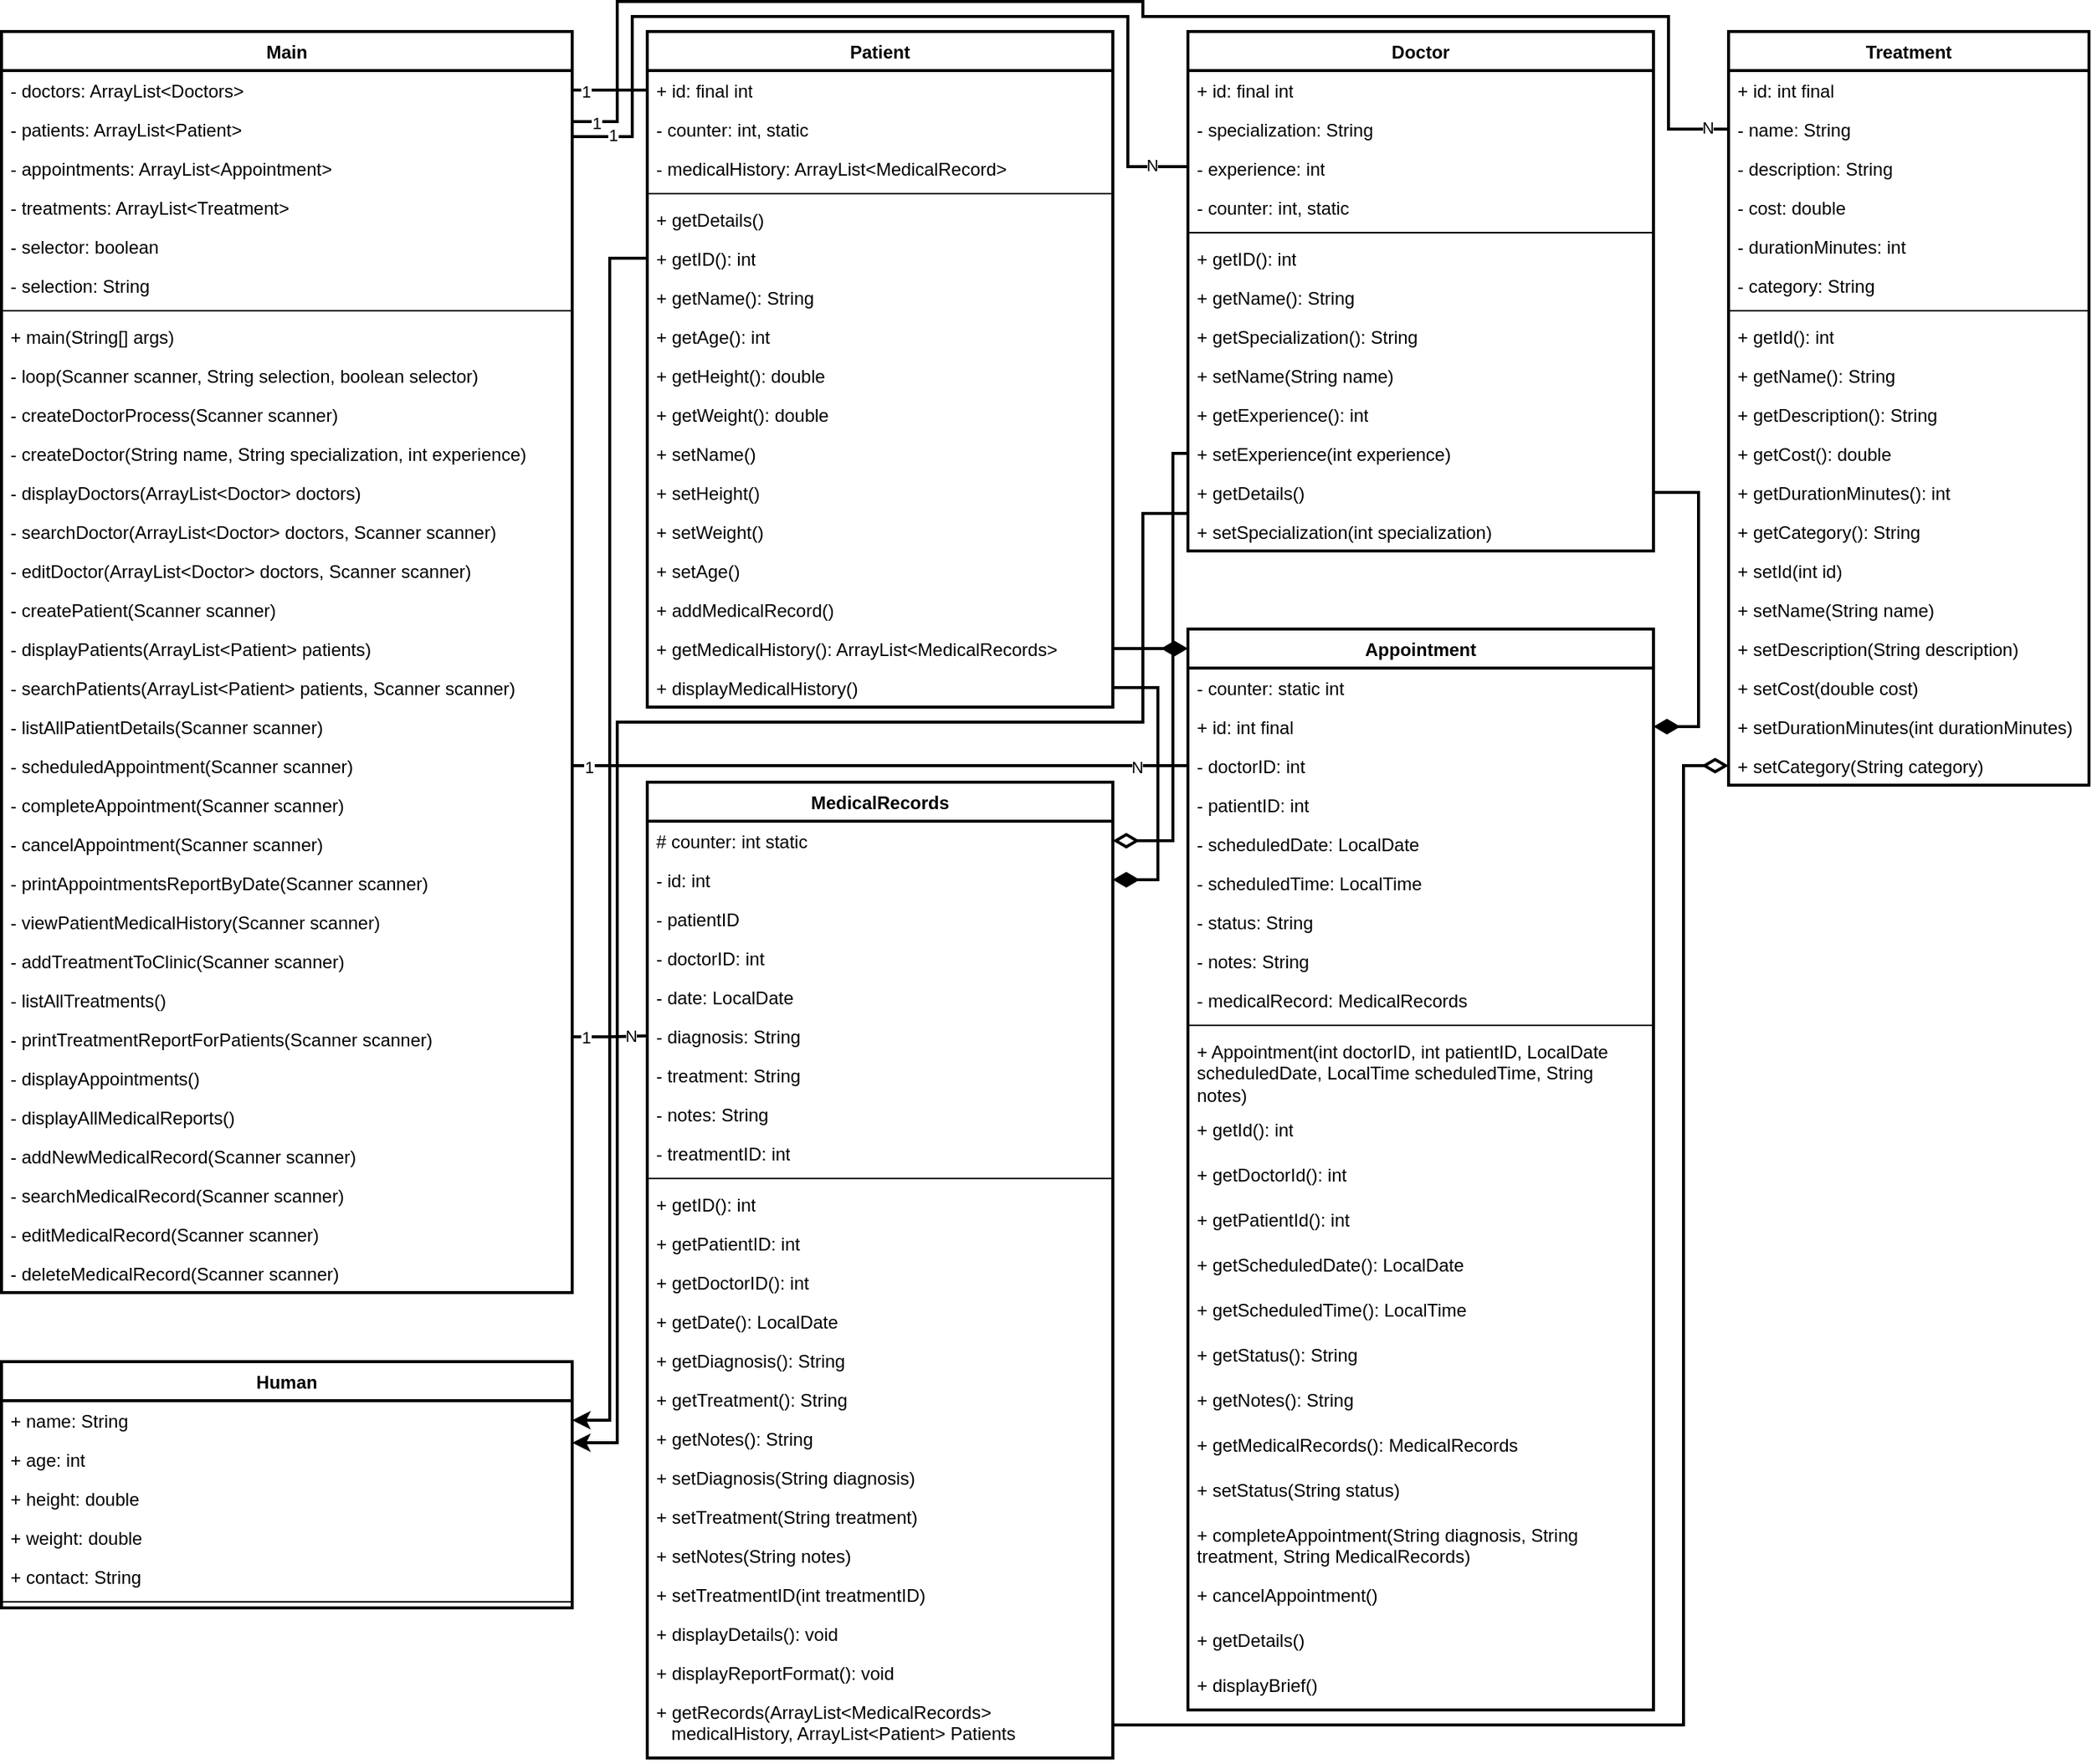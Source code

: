 <mxfile version="28.0.7">
  <diagram name="Page-1" id="2IIkAqDacqkf4X1PiKHr">
    <mxGraphModel dx="1423" dy="593" grid="1" gridSize="10" guides="1" tooltips="1" connect="1" arrows="1" fold="1" page="1" pageScale="1" pageWidth="850" pageHeight="1100" math="0" shadow="0">
      <root>
        <mxCell id="0" />
        <mxCell id="1" parent="0" />
        <mxCell id="5Q3K0YC-iehawzCBBCJF-5" value="Human" style="swimlane;fontStyle=1;align=center;verticalAlign=top;childLayout=stackLayout;horizontal=1;startSize=26;horizontalStack=0;resizeParent=1;resizeParentMax=0;resizeLast=0;collapsible=1;marginBottom=0;whiteSpace=wrap;html=1;strokeWidth=2;" parent="1" vertex="1">
          <mxGeometry x="670" y="936" width="380" height="164" as="geometry" />
        </mxCell>
        <mxCell id="5Q3K0YC-iehawzCBBCJF-6" value="+ name: String" style="text;strokeColor=none;fillColor=none;align=left;verticalAlign=top;spacingLeft=4;spacingRight=4;overflow=hidden;rotatable=0;points=[[0,0.5],[1,0.5]];portConstraint=eastwest;whiteSpace=wrap;html=1;" parent="5Q3K0YC-iehawzCBBCJF-5" vertex="1">
          <mxGeometry y="26" width="380" height="26" as="geometry" />
        </mxCell>
        <mxCell id="5Q3K0YC-iehawzCBBCJF-9" value="+ age: int" style="text;strokeColor=none;fillColor=none;align=left;verticalAlign=top;spacingLeft=4;spacingRight=4;overflow=hidden;rotatable=0;points=[[0,0.5],[1,0.5]];portConstraint=eastwest;whiteSpace=wrap;html=1;" parent="5Q3K0YC-iehawzCBBCJF-5" vertex="1">
          <mxGeometry y="52" width="380" height="26" as="geometry" />
        </mxCell>
        <mxCell id="5Q3K0YC-iehawzCBBCJF-10" value="+ height: double" style="text;strokeColor=none;fillColor=none;align=left;verticalAlign=top;spacingLeft=4;spacingRight=4;overflow=hidden;rotatable=0;points=[[0,0.5],[1,0.5]];portConstraint=eastwest;whiteSpace=wrap;html=1;" parent="5Q3K0YC-iehawzCBBCJF-5" vertex="1">
          <mxGeometry y="78" width="380" height="26" as="geometry" />
        </mxCell>
        <mxCell id="5Q3K0YC-iehawzCBBCJF-11" value="+ weight: double" style="text;strokeColor=none;fillColor=none;align=left;verticalAlign=top;spacingLeft=4;spacingRight=4;overflow=hidden;rotatable=0;points=[[0,0.5],[1,0.5]];portConstraint=eastwest;whiteSpace=wrap;html=1;" parent="5Q3K0YC-iehawzCBBCJF-5" vertex="1">
          <mxGeometry y="104" width="380" height="26" as="geometry" />
        </mxCell>
        <mxCell id="5Q3K0YC-iehawzCBBCJF-12" value="+ contact: String" style="text;strokeColor=none;fillColor=none;align=left;verticalAlign=top;spacingLeft=4;spacingRight=4;overflow=hidden;rotatable=0;points=[[0,0.5],[1,0.5]];portConstraint=eastwest;whiteSpace=wrap;html=1;" parent="5Q3K0YC-iehawzCBBCJF-5" vertex="1">
          <mxGeometry y="130" width="380" height="26" as="geometry" />
        </mxCell>
        <mxCell id="5Q3K0YC-iehawzCBBCJF-7" value="" style="line;strokeWidth=1;fillColor=none;align=left;verticalAlign=middle;spacingTop=-1;spacingLeft=3;spacingRight=3;rotatable=0;labelPosition=right;points=[];portConstraint=eastwest;strokeColor=inherit;" parent="5Q3K0YC-iehawzCBBCJF-5" vertex="1">
          <mxGeometry y="156" width="380" height="8" as="geometry" />
        </mxCell>
        <mxCell id="5Q3K0YC-iehawzCBBCJF-23" value="Patient" style="swimlane;fontStyle=1;align=center;verticalAlign=top;childLayout=stackLayout;horizontal=1;startSize=26;horizontalStack=0;resizeParent=1;resizeParentMax=0;resizeLast=0;collapsible=1;marginBottom=0;whiteSpace=wrap;html=1;strokeWidth=2;" parent="1" vertex="1">
          <mxGeometry x="1100" y="50" width="310" height="450" as="geometry">
            <mxRectangle x="385" y="50" width="80" height="30" as="alternateBounds" />
          </mxGeometry>
        </mxCell>
        <mxCell id="5Q3K0YC-iehawzCBBCJF-24" value="+ id: final int" style="text;strokeColor=none;fillColor=none;align=left;verticalAlign=top;spacingLeft=4;spacingRight=4;overflow=hidden;rotatable=0;points=[[0,0.5],[1,0.5]];portConstraint=eastwest;whiteSpace=wrap;html=1;" parent="5Q3K0YC-iehawzCBBCJF-23" vertex="1">
          <mxGeometry y="26" width="310" height="26" as="geometry" />
        </mxCell>
        <mxCell id="5Q3K0YC-iehawzCBBCJF-27" value="- counter: int, static" style="text;strokeColor=none;fillColor=none;align=left;verticalAlign=top;spacingLeft=4;spacingRight=4;overflow=hidden;rotatable=0;points=[[0,0.5],[1,0.5]];portConstraint=eastwest;whiteSpace=wrap;html=1;" parent="5Q3K0YC-iehawzCBBCJF-23" vertex="1">
          <mxGeometry y="52" width="310" height="26" as="geometry" />
        </mxCell>
        <mxCell id="5Q3K0YC-iehawzCBBCJF-28" value="- medicalHistory: ArrayList&amp;lt;MedicalRecord&amp;gt;" style="text;strokeColor=none;fillColor=none;align=left;verticalAlign=top;spacingLeft=4;spacingRight=4;overflow=hidden;rotatable=0;points=[[0,0.5],[1,0.5]];portConstraint=eastwest;whiteSpace=wrap;html=1;" parent="5Q3K0YC-iehawzCBBCJF-23" vertex="1">
          <mxGeometry y="78" width="310" height="26" as="geometry" />
        </mxCell>
        <mxCell id="5Q3K0YC-iehawzCBBCJF-25" value="" style="line;strokeWidth=1;fillColor=none;align=left;verticalAlign=middle;spacingTop=-1;spacingLeft=3;spacingRight=3;rotatable=0;labelPosition=right;points=[];portConstraint=eastwest;strokeColor=inherit;" parent="5Q3K0YC-iehawzCBBCJF-23" vertex="1">
          <mxGeometry y="104" width="310" height="8" as="geometry" />
        </mxCell>
        <mxCell id="5Q3K0YC-iehawzCBBCJF-26" value="+ getDetails()" style="text;strokeColor=none;fillColor=none;align=left;verticalAlign=top;spacingLeft=4;spacingRight=4;overflow=hidden;rotatable=0;points=[[0,0.5],[1,0.5]];portConstraint=eastwest;whiteSpace=wrap;html=1;" parent="5Q3K0YC-iehawzCBBCJF-23" vertex="1">
          <mxGeometry y="112" width="310" height="26" as="geometry" />
        </mxCell>
        <mxCell id="5Q3K0YC-iehawzCBBCJF-30" value="+ getID(): int" style="text;strokeColor=none;fillColor=none;align=left;verticalAlign=top;spacingLeft=4;spacingRight=4;overflow=hidden;rotatable=0;points=[[0,0.5],[1,0.5]];portConstraint=eastwest;whiteSpace=wrap;html=1;" parent="5Q3K0YC-iehawzCBBCJF-23" vertex="1">
          <mxGeometry y="138" width="310" height="26" as="geometry" />
        </mxCell>
        <mxCell id="5Q3K0YC-iehawzCBBCJF-31" value="+ getName(): String" style="text;strokeColor=none;fillColor=none;align=left;verticalAlign=top;spacingLeft=4;spacingRight=4;overflow=hidden;rotatable=0;points=[[0,0.5],[1,0.5]];portConstraint=eastwest;whiteSpace=wrap;html=1;" parent="5Q3K0YC-iehawzCBBCJF-23" vertex="1">
          <mxGeometry y="164" width="310" height="26" as="geometry" />
        </mxCell>
        <mxCell id="5Q3K0YC-iehawzCBBCJF-32" value="+ getAge(): int" style="text;strokeColor=none;fillColor=none;align=left;verticalAlign=top;spacingLeft=4;spacingRight=4;overflow=hidden;rotatable=0;points=[[0,0.5],[1,0.5]];portConstraint=eastwest;whiteSpace=wrap;html=1;" parent="5Q3K0YC-iehawzCBBCJF-23" vertex="1">
          <mxGeometry y="190" width="310" height="26" as="geometry" />
        </mxCell>
        <mxCell id="5Q3K0YC-iehawzCBBCJF-33" value="+ getHeight(): double" style="text;strokeColor=none;fillColor=none;align=left;verticalAlign=top;spacingLeft=4;spacingRight=4;overflow=hidden;rotatable=0;points=[[0,0.5],[1,0.5]];portConstraint=eastwest;whiteSpace=wrap;html=1;" parent="5Q3K0YC-iehawzCBBCJF-23" vertex="1">
          <mxGeometry y="216" width="310" height="26" as="geometry" />
        </mxCell>
        <mxCell id="5Q3K0YC-iehawzCBBCJF-34" value="+ getWeight(): double" style="text;strokeColor=none;fillColor=none;align=left;verticalAlign=top;spacingLeft=4;spacingRight=4;overflow=hidden;rotatable=0;points=[[0,0.5],[1,0.5]];portConstraint=eastwest;whiteSpace=wrap;html=1;" parent="5Q3K0YC-iehawzCBBCJF-23" vertex="1">
          <mxGeometry y="242" width="310" height="26" as="geometry" />
        </mxCell>
        <mxCell id="5Q3K0YC-iehawzCBBCJF-35" value="+ setName()" style="text;strokeColor=none;fillColor=none;align=left;verticalAlign=top;spacingLeft=4;spacingRight=4;overflow=hidden;rotatable=0;points=[[0,0.5],[1,0.5]];portConstraint=eastwest;whiteSpace=wrap;html=1;" parent="5Q3K0YC-iehawzCBBCJF-23" vertex="1">
          <mxGeometry y="268" width="310" height="26" as="geometry" />
        </mxCell>
        <mxCell id="5Q3K0YC-iehawzCBBCJF-36" value="+ setHeight()" style="text;strokeColor=none;fillColor=none;align=left;verticalAlign=top;spacingLeft=4;spacingRight=4;overflow=hidden;rotatable=0;points=[[0,0.5],[1,0.5]];portConstraint=eastwest;whiteSpace=wrap;html=1;" parent="5Q3K0YC-iehawzCBBCJF-23" vertex="1">
          <mxGeometry y="294" width="310" height="26" as="geometry" />
        </mxCell>
        <mxCell id="5Q3K0YC-iehawzCBBCJF-37" value="+ setWeight()" style="text;strokeColor=none;fillColor=none;align=left;verticalAlign=top;spacingLeft=4;spacingRight=4;overflow=hidden;rotatable=0;points=[[0,0.5],[1,0.5]];portConstraint=eastwest;whiteSpace=wrap;html=1;" parent="5Q3K0YC-iehawzCBBCJF-23" vertex="1">
          <mxGeometry y="320" width="310" height="26" as="geometry" />
        </mxCell>
        <mxCell id="5Q3K0YC-iehawzCBBCJF-38" value="+ setAge()" style="text;strokeColor=none;fillColor=none;align=left;verticalAlign=top;spacingLeft=4;spacingRight=4;overflow=hidden;rotatable=0;points=[[0,0.5],[1,0.5]];portConstraint=eastwest;whiteSpace=wrap;html=1;" parent="5Q3K0YC-iehawzCBBCJF-23" vertex="1">
          <mxGeometry y="346" width="310" height="26" as="geometry" />
        </mxCell>
        <mxCell id="5Q3K0YC-iehawzCBBCJF-39" value="+ addMedicalRecord()" style="text;strokeColor=none;fillColor=none;align=left;verticalAlign=top;spacingLeft=4;spacingRight=4;overflow=hidden;rotatable=0;points=[[0,0.5],[1,0.5]];portConstraint=eastwest;whiteSpace=wrap;html=1;" parent="5Q3K0YC-iehawzCBBCJF-23" vertex="1">
          <mxGeometry y="372" width="310" height="26" as="geometry" />
        </mxCell>
        <mxCell id="5Q3K0YC-iehawzCBBCJF-40" value="+ getMedicalHistory(): ArrayList&amp;lt;MedicalRecords&amp;gt;" style="text;strokeColor=none;fillColor=none;align=left;verticalAlign=top;spacingLeft=4;spacingRight=4;overflow=hidden;rotatable=0;points=[[0,0.5],[1,0.5]];portConstraint=eastwest;whiteSpace=wrap;html=1;" parent="5Q3K0YC-iehawzCBBCJF-23" vertex="1">
          <mxGeometry y="398" width="310" height="26" as="geometry" />
        </mxCell>
        <mxCell id="5Q3K0YC-iehawzCBBCJF-41" value="+ displayMedicalHistory()" style="text;strokeColor=none;fillColor=none;align=left;verticalAlign=top;spacingLeft=4;spacingRight=4;overflow=hidden;rotatable=0;points=[[0,0.5],[1,0.5]];portConstraint=eastwest;whiteSpace=wrap;html=1;" parent="5Q3K0YC-iehawzCBBCJF-23" vertex="1">
          <mxGeometry y="424" width="310" height="26" as="geometry" />
        </mxCell>
        <mxCell id="5Q3K0YC-iehawzCBBCJF-47" value="Treatment" style="swimlane;fontStyle=1;align=center;verticalAlign=top;childLayout=stackLayout;horizontal=1;startSize=26;horizontalStack=0;resizeParent=1;resizeParentMax=0;resizeLast=0;collapsible=1;marginBottom=0;whiteSpace=wrap;html=1;strokeWidth=2;" parent="1" vertex="1">
          <mxGeometry x="1820" y="50" width="240" height="502" as="geometry" />
        </mxCell>
        <mxCell id="5Q3K0YC-iehawzCBBCJF-48" value="+ id: int final" style="text;strokeColor=none;fillColor=none;align=left;verticalAlign=top;spacingLeft=4;spacingRight=4;overflow=hidden;rotatable=0;points=[[0,0.5],[1,0.5]];portConstraint=eastwest;whiteSpace=wrap;html=1;" parent="5Q3K0YC-iehawzCBBCJF-47" vertex="1">
          <mxGeometry y="26" width="240" height="26" as="geometry" />
        </mxCell>
        <mxCell id="5Q3K0YC-iehawzCBBCJF-51" value="- name: String" style="text;strokeColor=none;fillColor=none;align=left;verticalAlign=top;spacingLeft=4;spacingRight=4;overflow=hidden;rotatable=0;points=[[0,0.5],[1,0.5]];portConstraint=eastwest;whiteSpace=wrap;html=1;" parent="5Q3K0YC-iehawzCBBCJF-47" vertex="1">
          <mxGeometry y="52" width="240" height="26" as="geometry" />
        </mxCell>
        <mxCell id="5Q3K0YC-iehawzCBBCJF-52" value="- description: String" style="text;strokeColor=none;fillColor=none;align=left;verticalAlign=top;spacingLeft=4;spacingRight=4;overflow=hidden;rotatable=0;points=[[0,0.5],[1,0.5]];portConstraint=eastwest;whiteSpace=wrap;html=1;" parent="5Q3K0YC-iehawzCBBCJF-47" vertex="1">
          <mxGeometry y="78" width="240" height="26" as="geometry" />
        </mxCell>
        <mxCell id="5Q3K0YC-iehawzCBBCJF-53" value="- cost: double" style="text;strokeColor=none;fillColor=none;align=left;verticalAlign=top;spacingLeft=4;spacingRight=4;overflow=hidden;rotatable=0;points=[[0,0.5],[1,0.5]];portConstraint=eastwest;whiteSpace=wrap;html=1;" parent="5Q3K0YC-iehawzCBBCJF-47" vertex="1">
          <mxGeometry y="104" width="240" height="26" as="geometry" />
        </mxCell>
        <mxCell id="5Q3K0YC-iehawzCBBCJF-54" value="- durationMinutes: int" style="text;strokeColor=none;fillColor=none;align=left;verticalAlign=top;spacingLeft=4;spacingRight=4;overflow=hidden;rotatable=0;points=[[0,0.5],[1,0.5]];portConstraint=eastwest;whiteSpace=wrap;html=1;" parent="5Q3K0YC-iehawzCBBCJF-47" vertex="1">
          <mxGeometry y="130" width="240" height="26" as="geometry" />
        </mxCell>
        <mxCell id="5Q3K0YC-iehawzCBBCJF-55" value="- category: String" style="text;strokeColor=none;fillColor=none;align=left;verticalAlign=top;spacingLeft=4;spacingRight=4;overflow=hidden;rotatable=0;points=[[0,0.5],[1,0.5]];portConstraint=eastwest;whiteSpace=wrap;html=1;" parent="5Q3K0YC-iehawzCBBCJF-47" vertex="1">
          <mxGeometry y="156" width="240" height="26" as="geometry" />
        </mxCell>
        <mxCell id="5Q3K0YC-iehawzCBBCJF-49" value="" style="line;strokeWidth=1;fillColor=none;align=left;verticalAlign=middle;spacingTop=-1;spacingLeft=3;spacingRight=3;rotatable=0;labelPosition=right;points=[];portConstraint=eastwest;strokeColor=inherit;" parent="5Q3K0YC-iehawzCBBCJF-47" vertex="1">
          <mxGeometry y="182" width="240" height="8" as="geometry" />
        </mxCell>
        <mxCell id="5Q3K0YC-iehawzCBBCJF-50" value="+ getId(): int" style="text;strokeColor=none;fillColor=none;align=left;verticalAlign=top;spacingLeft=4;spacingRight=4;overflow=hidden;rotatable=0;points=[[0,0.5],[1,0.5]];portConstraint=eastwest;whiteSpace=wrap;html=1;" parent="5Q3K0YC-iehawzCBBCJF-47" vertex="1">
          <mxGeometry y="190" width="240" height="26" as="geometry" />
        </mxCell>
        <mxCell id="dHJXiVCDqJ1T62AhZlCX-1" value="+ getName(): String" style="text;strokeColor=none;fillColor=none;align=left;verticalAlign=top;spacingLeft=4;spacingRight=4;overflow=hidden;rotatable=0;points=[[0,0.5],[1,0.5]];portConstraint=eastwest;whiteSpace=wrap;html=1;" parent="5Q3K0YC-iehawzCBBCJF-47" vertex="1">
          <mxGeometry y="216" width="240" height="26" as="geometry" />
        </mxCell>
        <mxCell id="dHJXiVCDqJ1T62AhZlCX-2" value="+ getDescription(): String" style="text;strokeColor=none;fillColor=none;align=left;verticalAlign=top;spacingLeft=4;spacingRight=4;overflow=hidden;rotatable=0;points=[[0,0.5],[1,0.5]];portConstraint=eastwest;whiteSpace=wrap;html=1;" parent="5Q3K0YC-iehawzCBBCJF-47" vertex="1">
          <mxGeometry y="242" width="240" height="26" as="geometry" />
        </mxCell>
        <mxCell id="dHJXiVCDqJ1T62AhZlCX-3" value="+ getCost(): double" style="text;strokeColor=none;fillColor=none;align=left;verticalAlign=top;spacingLeft=4;spacingRight=4;overflow=hidden;rotatable=0;points=[[0,0.5],[1,0.5]];portConstraint=eastwest;whiteSpace=wrap;html=1;" parent="5Q3K0YC-iehawzCBBCJF-47" vertex="1">
          <mxGeometry y="268" width="240" height="26" as="geometry" />
        </mxCell>
        <mxCell id="dHJXiVCDqJ1T62AhZlCX-4" value="+ getDurationMinutes(): int" style="text;strokeColor=none;fillColor=none;align=left;verticalAlign=top;spacingLeft=4;spacingRight=4;overflow=hidden;rotatable=0;points=[[0,0.5],[1,0.5]];portConstraint=eastwest;whiteSpace=wrap;html=1;" parent="5Q3K0YC-iehawzCBBCJF-47" vertex="1">
          <mxGeometry y="294" width="240" height="26" as="geometry" />
        </mxCell>
        <mxCell id="dHJXiVCDqJ1T62AhZlCX-5" value="+ getCategory(): String" style="text;strokeColor=none;fillColor=none;align=left;verticalAlign=top;spacingLeft=4;spacingRight=4;overflow=hidden;rotatable=0;points=[[0,0.5],[1,0.5]];portConstraint=eastwest;whiteSpace=wrap;html=1;" parent="5Q3K0YC-iehawzCBBCJF-47" vertex="1">
          <mxGeometry y="320" width="240" height="26" as="geometry" />
        </mxCell>
        <mxCell id="dHJXiVCDqJ1T62AhZlCX-8" value="+ setId(int id)" style="text;strokeColor=none;fillColor=none;align=left;verticalAlign=top;spacingLeft=4;spacingRight=4;overflow=hidden;rotatable=0;points=[[0,0.5],[1,0.5]];portConstraint=eastwest;whiteSpace=wrap;html=1;" parent="5Q3K0YC-iehawzCBBCJF-47" vertex="1">
          <mxGeometry y="346" width="240" height="26" as="geometry" />
        </mxCell>
        <mxCell id="dHJXiVCDqJ1T62AhZlCX-30" value="+ setName(String name)" style="text;strokeColor=none;fillColor=none;align=left;verticalAlign=top;spacingLeft=4;spacingRight=4;overflow=hidden;rotatable=0;points=[[0,0.5],[1,0.5]];portConstraint=eastwest;whiteSpace=wrap;html=1;" parent="5Q3K0YC-iehawzCBBCJF-47" vertex="1">
          <mxGeometry y="372" width="240" height="26" as="geometry" />
        </mxCell>
        <mxCell id="dHJXiVCDqJ1T62AhZlCX-31" value="+ setDescription(String description)" style="text;strokeColor=none;fillColor=none;align=left;verticalAlign=top;spacingLeft=4;spacingRight=4;overflow=hidden;rotatable=0;points=[[0,0.5],[1,0.5]];portConstraint=eastwest;whiteSpace=wrap;html=1;" parent="5Q3K0YC-iehawzCBBCJF-47" vertex="1">
          <mxGeometry y="398" width="240" height="26" as="geometry" />
        </mxCell>
        <mxCell id="dHJXiVCDqJ1T62AhZlCX-32" value="+ setCost(double cost)" style="text;strokeColor=none;fillColor=none;align=left;verticalAlign=top;spacingLeft=4;spacingRight=4;overflow=hidden;rotatable=0;points=[[0,0.5],[1,0.5]];portConstraint=eastwest;whiteSpace=wrap;html=1;" parent="5Q3K0YC-iehawzCBBCJF-47" vertex="1">
          <mxGeometry y="424" width="240" height="26" as="geometry" />
        </mxCell>
        <mxCell id="dHJXiVCDqJ1T62AhZlCX-33" value="+ setDurationMinutes(int durationMinutes)" style="text;strokeColor=none;fillColor=none;align=left;verticalAlign=top;spacingLeft=4;spacingRight=4;overflow=hidden;rotatable=0;points=[[0,0.5],[1,0.5]];portConstraint=eastwest;whiteSpace=wrap;html=1;" parent="5Q3K0YC-iehawzCBBCJF-47" vertex="1">
          <mxGeometry y="450" width="240" height="26" as="geometry" />
        </mxCell>
        <mxCell id="dHJXiVCDqJ1T62AhZlCX-34" value="+ setCategory(String category)" style="text;strokeColor=none;fillColor=none;align=left;verticalAlign=top;spacingLeft=4;spacingRight=4;overflow=hidden;rotatable=0;points=[[0,0.5],[1,0.5]];portConstraint=eastwest;whiteSpace=wrap;html=1;" parent="5Q3K0YC-iehawzCBBCJF-47" vertex="1">
          <mxGeometry y="476" width="240" height="26" as="geometry" />
        </mxCell>
        <mxCell id="dHJXiVCDqJ1T62AhZlCX-15" value="Doctor" style="swimlane;fontStyle=1;align=center;verticalAlign=top;childLayout=stackLayout;horizontal=1;startSize=26;horizontalStack=0;resizeParent=1;resizeParentMax=0;resizeLast=0;collapsible=1;marginBottom=0;whiteSpace=wrap;html=1;strokeWidth=2;" parent="1" vertex="1">
          <mxGeometry x="1460" y="50" width="310" height="346" as="geometry" />
        </mxCell>
        <mxCell id="dHJXiVCDqJ1T62AhZlCX-16" value="+ id: final int" style="text;strokeColor=none;fillColor=none;align=left;verticalAlign=top;spacingLeft=4;spacingRight=4;overflow=hidden;rotatable=0;points=[[0,0.5],[1,0.5]];portConstraint=eastwest;whiteSpace=wrap;html=1;" parent="dHJXiVCDqJ1T62AhZlCX-15" vertex="1">
          <mxGeometry y="26" width="310" height="26" as="geometry" />
        </mxCell>
        <mxCell id="dHJXiVCDqJ1T62AhZlCX-17" value="- specialization: String" style="text;strokeColor=none;fillColor=none;align=left;verticalAlign=top;spacingLeft=4;spacingRight=4;overflow=hidden;rotatable=0;points=[[0,0.5],[1,0.5]];portConstraint=eastwest;whiteSpace=wrap;html=1;" parent="dHJXiVCDqJ1T62AhZlCX-15" vertex="1">
          <mxGeometry y="52" width="310" height="26" as="geometry" />
        </mxCell>
        <mxCell id="dHJXiVCDqJ1T62AhZlCX-18" value="- experience: int" style="text;strokeColor=none;fillColor=none;align=left;verticalAlign=top;spacingLeft=4;spacingRight=4;overflow=hidden;rotatable=0;points=[[0,0.5],[1,0.5]];portConstraint=eastwest;whiteSpace=wrap;html=1;" parent="dHJXiVCDqJ1T62AhZlCX-15" vertex="1">
          <mxGeometry y="78" width="310" height="26" as="geometry" />
        </mxCell>
        <mxCell id="dHJXiVCDqJ1T62AhZlCX-19" value="- counter: int, static" style="text;strokeColor=none;fillColor=none;align=left;verticalAlign=top;spacingLeft=4;spacingRight=4;overflow=hidden;rotatable=0;points=[[0,0.5],[1,0.5]];portConstraint=eastwest;whiteSpace=wrap;html=1;" parent="dHJXiVCDqJ1T62AhZlCX-15" vertex="1">
          <mxGeometry y="104" width="310" height="26" as="geometry" />
        </mxCell>
        <mxCell id="dHJXiVCDqJ1T62AhZlCX-20" value="" style="line;strokeWidth=1;fillColor=none;align=left;verticalAlign=middle;spacingTop=-1;spacingLeft=3;spacingRight=3;rotatable=0;labelPosition=right;points=[];portConstraint=eastwest;strokeColor=inherit;" parent="dHJXiVCDqJ1T62AhZlCX-15" vertex="1">
          <mxGeometry y="130" width="310" height="8" as="geometry" />
        </mxCell>
        <mxCell id="dHJXiVCDqJ1T62AhZlCX-21" value="+ getID(): int" style="text;strokeColor=none;fillColor=none;align=left;verticalAlign=top;spacingLeft=4;spacingRight=4;overflow=hidden;rotatable=0;points=[[0,0.5],[1,0.5]];portConstraint=eastwest;whiteSpace=wrap;html=1;" parent="dHJXiVCDqJ1T62AhZlCX-15" vertex="1">
          <mxGeometry y="138" width="310" height="26" as="geometry" />
        </mxCell>
        <mxCell id="dHJXiVCDqJ1T62AhZlCX-22" value="+ getName(): String" style="text;strokeColor=none;fillColor=none;align=left;verticalAlign=top;spacingLeft=4;spacingRight=4;overflow=hidden;rotatable=0;points=[[0,0.5],[1,0.5]];portConstraint=eastwest;whiteSpace=wrap;html=1;" parent="dHJXiVCDqJ1T62AhZlCX-15" vertex="1">
          <mxGeometry y="164" width="310" height="26" as="geometry" />
        </mxCell>
        <mxCell id="dHJXiVCDqJ1T62AhZlCX-23" value="+ getSpecialization(): String" style="text;strokeColor=none;fillColor=none;align=left;verticalAlign=top;spacingLeft=4;spacingRight=4;overflow=hidden;rotatable=0;points=[[0,0.5],[1,0.5]];portConstraint=eastwest;whiteSpace=wrap;html=1;" parent="dHJXiVCDqJ1T62AhZlCX-15" vertex="1">
          <mxGeometry y="190" width="310" height="26" as="geometry" />
        </mxCell>
        <mxCell id="dHJXiVCDqJ1T62AhZlCX-24" value="+ setName(String name)" style="text;strokeColor=none;fillColor=none;align=left;verticalAlign=top;spacingLeft=4;spacingRight=4;overflow=hidden;rotatable=0;points=[[0,0.5],[1,0.5]];portConstraint=eastwest;whiteSpace=wrap;html=1;" parent="dHJXiVCDqJ1T62AhZlCX-15" vertex="1">
          <mxGeometry y="216" width="310" height="26" as="geometry" />
        </mxCell>
        <mxCell id="dHJXiVCDqJ1T62AhZlCX-25" value="+ getExperience(): int" style="text;strokeColor=none;fillColor=none;align=left;verticalAlign=top;spacingLeft=4;spacingRight=4;overflow=hidden;rotatable=0;points=[[0,0.5],[1,0.5]];portConstraint=eastwest;whiteSpace=wrap;html=1;" parent="dHJXiVCDqJ1T62AhZlCX-15" vertex="1">
          <mxGeometry y="242" width="310" height="26" as="geometry" />
        </mxCell>
        <mxCell id="dHJXiVCDqJ1T62AhZlCX-26" value="+ setExperience(int experience)" style="text;strokeColor=none;fillColor=none;align=left;verticalAlign=top;spacingLeft=4;spacingRight=4;overflow=hidden;rotatable=0;points=[[0,0.5],[1,0.5]];portConstraint=eastwest;whiteSpace=wrap;html=1;" parent="dHJXiVCDqJ1T62AhZlCX-15" vertex="1">
          <mxGeometry y="268" width="310" height="26" as="geometry" />
        </mxCell>
        <mxCell id="dHJXiVCDqJ1T62AhZlCX-27" value="+ getDetails()" style="text;strokeColor=none;fillColor=none;align=left;verticalAlign=top;spacingLeft=4;spacingRight=4;overflow=hidden;rotatable=0;points=[[0,0.5],[1,0.5]];portConstraint=eastwest;whiteSpace=wrap;html=1;" parent="dHJXiVCDqJ1T62AhZlCX-15" vertex="1">
          <mxGeometry y="294" width="310" height="26" as="geometry" />
        </mxCell>
        <mxCell id="dHJXiVCDqJ1T62AhZlCX-29" value="+ setSpecialization(int specialization)" style="text;strokeColor=none;fillColor=none;align=left;verticalAlign=top;spacingLeft=4;spacingRight=4;overflow=hidden;rotatable=0;points=[[0,0.5],[1,0.5]];portConstraint=eastwest;whiteSpace=wrap;html=1;" parent="dHJXiVCDqJ1T62AhZlCX-15" vertex="1">
          <mxGeometry y="320" width="310" height="26" as="geometry" />
        </mxCell>
        <mxCell id="dHJXiVCDqJ1T62AhZlCX-35" value="MedicalRecords" style="swimlane;fontStyle=1;align=center;verticalAlign=top;childLayout=stackLayout;horizontal=1;startSize=26;horizontalStack=0;resizeParent=1;resizeParentMax=0;resizeLast=0;collapsible=1;marginBottom=0;whiteSpace=wrap;html=1;strokeWidth=2;" parent="1" vertex="1">
          <mxGeometry x="1100" y="550" width="310" height="650" as="geometry" />
        </mxCell>
        <mxCell id="dHJXiVCDqJ1T62AhZlCX-36" value="# counter: int static" style="text;strokeColor=none;fillColor=none;align=left;verticalAlign=top;spacingLeft=4;spacingRight=4;overflow=hidden;rotatable=0;points=[[0,0.5],[1,0.5]];portConstraint=eastwest;whiteSpace=wrap;html=1;" parent="dHJXiVCDqJ1T62AhZlCX-35" vertex="1">
          <mxGeometry y="26" width="310" height="26" as="geometry" />
        </mxCell>
        <mxCell id="dHJXiVCDqJ1T62AhZlCX-39" value="- id: int" style="text;strokeColor=none;fillColor=none;align=left;verticalAlign=top;spacingLeft=4;spacingRight=4;overflow=hidden;rotatable=0;points=[[0,0.5],[1,0.5]];portConstraint=eastwest;whiteSpace=wrap;html=1;" parent="dHJXiVCDqJ1T62AhZlCX-35" vertex="1">
          <mxGeometry y="52" width="310" height="26" as="geometry" />
        </mxCell>
        <mxCell id="dHJXiVCDqJ1T62AhZlCX-40" value="- patientID" style="text;strokeColor=none;fillColor=none;align=left;verticalAlign=top;spacingLeft=4;spacingRight=4;overflow=hidden;rotatable=0;points=[[0,0.5],[1,0.5]];portConstraint=eastwest;whiteSpace=wrap;html=1;" parent="dHJXiVCDqJ1T62AhZlCX-35" vertex="1">
          <mxGeometry y="78" width="310" height="26" as="geometry" />
        </mxCell>
        <mxCell id="dHJXiVCDqJ1T62AhZlCX-41" value="- doctorID: int" style="text;strokeColor=none;fillColor=none;align=left;verticalAlign=top;spacingLeft=4;spacingRight=4;overflow=hidden;rotatable=0;points=[[0,0.5],[1,0.5]];portConstraint=eastwest;whiteSpace=wrap;html=1;" parent="dHJXiVCDqJ1T62AhZlCX-35" vertex="1">
          <mxGeometry y="104" width="310" height="26" as="geometry" />
        </mxCell>
        <mxCell id="dHJXiVCDqJ1T62AhZlCX-42" value="- date: LocalDate" style="text;strokeColor=none;fillColor=none;align=left;verticalAlign=top;spacingLeft=4;spacingRight=4;overflow=hidden;rotatable=0;points=[[0,0.5],[1,0.5]];portConstraint=eastwest;whiteSpace=wrap;html=1;" parent="dHJXiVCDqJ1T62AhZlCX-35" vertex="1">
          <mxGeometry y="130" width="310" height="26" as="geometry" />
        </mxCell>
        <mxCell id="dHJXiVCDqJ1T62AhZlCX-43" value="- diagnosis: String" style="text;strokeColor=none;fillColor=none;align=left;verticalAlign=top;spacingLeft=4;spacingRight=4;overflow=hidden;rotatable=0;points=[[0,0.5],[1,0.5]];portConstraint=eastwest;whiteSpace=wrap;html=1;" parent="dHJXiVCDqJ1T62AhZlCX-35" vertex="1">
          <mxGeometry y="156" width="310" height="26" as="geometry" />
        </mxCell>
        <mxCell id="dHJXiVCDqJ1T62AhZlCX-44" value="- treatment: String" style="text;strokeColor=none;fillColor=none;align=left;verticalAlign=top;spacingLeft=4;spacingRight=4;overflow=hidden;rotatable=0;points=[[0,0.5],[1,0.5]];portConstraint=eastwest;whiteSpace=wrap;html=1;" parent="dHJXiVCDqJ1T62AhZlCX-35" vertex="1">
          <mxGeometry y="182" width="310" height="26" as="geometry" />
        </mxCell>
        <mxCell id="dHJXiVCDqJ1T62AhZlCX-45" value="- notes: String" style="text;strokeColor=none;fillColor=none;align=left;verticalAlign=top;spacingLeft=4;spacingRight=4;overflow=hidden;rotatable=0;points=[[0,0.5],[1,0.5]];portConstraint=eastwest;whiteSpace=wrap;html=1;" parent="dHJXiVCDqJ1T62AhZlCX-35" vertex="1">
          <mxGeometry y="208" width="310" height="26" as="geometry" />
        </mxCell>
        <mxCell id="dHJXiVCDqJ1T62AhZlCX-46" value="- treatmentID: int" style="text;strokeColor=none;fillColor=none;align=left;verticalAlign=top;spacingLeft=4;spacingRight=4;overflow=hidden;rotatable=0;points=[[0,0.5],[1,0.5]];portConstraint=eastwest;whiteSpace=wrap;html=1;" parent="dHJXiVCDqJ1T62AhZlCX-35" vertex="1">
          <mxGeometry y="234" width="310" height="26" as="geometry" />
        </mxCell>
        <mxCell id="dHJXiVCDqJ1T62AhZlCX-37" value="" style="line;strokeWidth=1;fillColor=none;align=left;verticalAlign=middle;spacingTop=-1;spacingLeft=3;spacingRight=3;rotatable=0;labelPosition=right;points=[];portConstraint=eastwest;strokeColor=inherit;" parent="dHJXiVCDqJ1T62AhZlCX-35" vertex="1">
          <mxGeometry y="260" width="310" height="8" as="geometry" />
        </mxCell>
        <mxCell id="dHJXiVCDqJ1T62AhZlCX-38" value="+ getID(): int" style="text;strokeColor=none;fillColor=none;align=left;verticalAlign=top;spacingLeft=4;spacingRight=4;overflow=hidden;rotatable=0;points=[[0,0.5],[1,0.5]];portConstraint=eastwest;whiteSpace=wrap;html=1;" parent="dHJXiVCDqJ1T62AhZlCX-35" vertex="1">
          <mxGeometry y="268" width="310" height="26" as="geometry" />
        </mxCell>
        <mxCell id="dHJXiVCDqJ1T62AhZlCX-47" value="+ getPatientID: int" style="text;strokeColor=none;fillColor=none;align=left;verticalAlign=top;spacingLeft=4;spacingRight=4;overflow=hidden;rotatable=0;points=[[0,0.5],[1,0.5]];portConstraint=eastwest;whiteSpace=wrap;html=1;" parent="dHJXiVCDqJ1T62AhZlCX-35" vertex="1">
          <mxGeometry y="294" width="310" height="26" as="geometry" />
        </mxCell>
        <mxCell id="dHJXiVCDqJ1T62AhZlCX-48" value="+ getDoctorID(): int" style="text;strokeColor=none;fillColor=none;align=left;verticalAlign=top;spacingLeft=4;spacingRight=4;overflow=hidden;rotatable=0;points=[[0,0.5],[1,0.5]];portConstraint=eastwest;whiteSpace=wrap;html=1;" parent="dHJXiVCDqJ1T62AhZlCX-35" vertex="1">
          <mxGeometry y="320" width="310" height="26" as="geometry" />
        </mxCell>
        <mxCell id="dHJXiVCDqJ1T62AhZlCX-49" value="+ getDate(): LocalDate" style="text;strokeColor=none;fillColor=none;align=left;verticalAlign=top;spacingLeft=4;spacingRight=4;overflow=hidden;rotatable=0;points=[[0,0.5],[1,0.5]];portConstraint=eastwest;whiteSpace=wrap;html=1;" parent="dHJXiVCDqJ1T62AhZlCX-35" vertex="1">
          <mxGeometry y="346" width="310" height="26" as="geometry" />
        </mxCell>
        <mxCell id="dHJXiVCDqJ1T62AhZlCX-50" value="+ getDiagnosis(): String" style="text;strokeColor=none;fillColor=none;align=left;verticalAlign=top;spacingLeft=4;spacingRight=4;overflow=hidden;rotatable=0;points=[[0,0.5],[1,0.5]];portConstraint=eastwest;whiteSpace=wrap;html=1;" parent="dHJXiVCDqJ1T62AhZlCX-35" vertex="1">
          <mxGeometry y="372" width="310" height="26" as="geometry" />
        </mxCell>
        <mxCell id="dHJXiVCDqJ1T62AhZlCX-51" value="+ getTreatment(): String" style="text;strokeColor=none;fillColor=none;align=left;verticalAlign=top;spacingLeft=4;spacingRight=4;overflow=hidden;rotatable=0;points=[[0,0.5],[1,0.5]];portConstraint=eastwest;whiteSpace=wrap;html=1;" parent="dHJXiVCDqJ1T62AhZlCX-35" vertex="1">
          <mxGeometry y="398" width="310" height="26" as="geometry" />
        </mxCell>
        <mxCell id="dHJXiVCDqJ1T62AhZlCX-52" value="+ getNotes(): String" style="text;strokeColor=none;fillColor=none;align=left;verticalAlign=top;spacingLeft=4;spacingRight=4;overflow=hidden;rotatable=0;points=[[0,0.5],[1,0.5]];portConstraint=eastwest;whiteSpace=wrap;html=1;" parent="dHJXiVCDqJ1T62AhZlCX-35" vertex="1">
          <mxGeometry y="424" width="310" height="26" as="geometry" />
        </mxCell>
        <mxCell id="dHJXiVCDqJ1T62AhZlCX-53" value="+ setDiagnosis(String diagnosis)" style="text;strokeColor=none;fillColor=none;align=left;verticalAlign=top;spacingLeft=4;spacingRight=4;overflow=hidden;rotatable=0;points=[[0,0.5],[1,0.5]];portConstraint=eastwest;whiteSpace=wrap;html=1;" parent="dHJXiVCDqJ1T62AhZlCX-35" vertex="1">
          <mxGeometry y="450" width="310" height="26" as="geometry" />
        </mxCell>
        <mxCell id="dHJXiVCDqJ1T62AhZlCX-54" value="+ setTreatment(String treatment)" style="text;strokeColor=none;fillColor=none;align=left;verticalAlign=top;spacingLeft=4;spacingRight=4;overflow=hidden;rotatable=0;points=[[0,0.5],[1,0.5]];portConstraint=eastwest;whiteSpace=wrap;html=1;" parent="dHJXiVCDqJ1T62AhZlCX-35" vertex="1">
          <mxGeometry y="476" width="310" height="26" as="geometry" />
        </mxCell>
        <mxCell id="dHJXiVCDqJ1T62AhZlCX-55" value="+ setNotes(String notes)" style="text;strokeColor=none;fillColor=none;align=left;verticalAlign=top;spacingLeft=4;spacingRight=4;overflow=hidden;rotatable=0;points=[[0,0.5],[1,0.5]];portConstraint=eastwest;whiteSpace=wrap;html=1;" parent="dHJXiVCDqJ1T62AhZlCX-35" vertex="1">
          <mxGeometry y="502" width="310" height="26" as="geometry" />
        </mxCell>
        <mxCell id="dHJXiVCDqJ1T62AhZlCX-56" value="+ setTreatmentID(int treatmentID)" style="text;strokeColor=none;fillColor=none;align=left;verticalAlign=top;spacingLeft=4;spacingRight=4;overflow=hidden;rotatable=0;points=[[0,0.5],[1,0.5]];portConstraint=eastwest;whiteSpace=wrap;html=1;" parent="dHJXiVCDqJ1T62AhZlCX-35" vertex="1">
          <mxGeometry y="528" width="310" height="26" as="geometry" />
        </mxCell>
        <mxCell id="dHJXiVCDqJ1T62AhZlCX-57" value="+ displayDetails(): void" style="text;strokeColor=none;fillColor=none;align=left;verticalAlign=top;spacingLeft=4;spacingRight=4;overflow=hidden;rotatable=0;points=[[0,0.5],[1,0.5]];portConstraint=eastwest;whiteSpace=wrap;html=1;" parent="dHJXiVCDqJ1T62AhZlCX-35" vertex="1">
          <mxGeometry y="554" width="310" height="26" as="geometry" />
        </mxCell>
        <mxCell id="dHJXiVCDqJ1T62AhZlCX-58" value="+ displayReportFormat(): void" style="text;strokeColor=none;fillColor=none;align=left;verticalAlign=top;spacingLeft=4;spacingRight=4;overflow=hidden;rotatable=0;points=[[0,0.5],[1,0.5]];portConstraint=eastwest;whiteSpace=wrap;html=1;" parent="dHJXiVCDqJ1T62AhZlCX-35" vertex="1">
          <mxGeometry y="580" width="310" height="26" as="geometry" />
        </mxCell>
        <mxCell id="dHJXiVCDqJ1T62AhZlCX-59" value="+ getRecords(ArrayList&amp;lt;MedicalRecords&amp;gt;&amp;nbsp;&lt;div&gt;&amp;nbsp; &amp;nbsp;medicalHistory, ArrayList&amp;lt;Patient&amp;gt; Patients&lt;/div&gt;" style="text;strokeColor=none;fillColor=none;align=left;verticalAlign=top;spacingLeft=4;spacingRight=4;overflow=hidden;rotatable=0;points=[[0,0.5],[1,0.5]];portConstraint=eastwest;whiteSpace=wrap;html=1;" parent="dHJXiVCDqJ1T62AhZlCX-35" vertex="1">
          <mxGeometry y="606" width="310" height="44" as="geometry" />
        </mxCell>
        <mxCell id="WKwEEJop6eNaG3x7nE1s-1" value="Appointment" style="swimlane;fontStyle=1;align=center;verticalAlign=top;childLayout=stackLayout;horizontal=1;startSize=26;horizontalStack=0;resizeParent=1;resizeParentMax=0;resizeLast=0;collapsible=1;marginBottom=0;whiteSpace=wrap;html=1;strokeWidth=2;" parent="1" vertex="1">
          <mxGeometry x="1460" y="448" width="310" height="720" as="geometry" />
        </mxCell>
        <mxCell id="WKwEEJop6eNaG3x7nE1s-2" value="- counter: static int" style="text;strokeColor=none;fillColor=none;align=left;verticalAlign=top;spacingLeft=4;spacingRight=4;overflow=hidden;rotatable=0;points=[[0,0.5],[1,0.5]];portConstraint=eastwest;whiteSpace=wrap;html=1;" parent="WKwEEJop6eNaG3x7nE1s-1" vertex="1">
          <mxGeometry y="26" width="310" height="26" as="geometry" />
        </mxCell>
        <mxCell id="WKwEEJop6eNaG3x7nE1s-5" value="+&lt;span style=&quot;background-color: transparent; color: light-dark(rgb(0, 0, 0), rgb(255, 255, 255));&quot;&gt;&amp;nbsp;id: int final&lt;/span&gt;" style="text;strokeColor=none;fillColor=none;align=left;verticalAlign=top;spacingLeft=4;spacingRight=4;overflow=hidden;rotatable=0;points=[[0,0.5],[1,0.5]];portConstraint=eastwest;whiteSpace=wrap;html=1;" parent="WKwEEJop6eNaG3x7nE1s-1" vertex="1">
          <mxGeometry y="52" width="310" height="26" as="geometry" />
        </mxCell>
        <mxCell id="WKwEEJop6eNaG3x7nE1s-8" value="- doctorID: int" style="text;strokeColor=none;fillColor=none;align=left;verticalAlign=top;spacingLeft=4;spacingRight=4;overflow=hidden;rotatable=0;points=[[0,0.5],[1,0.5]];portConstraint=eastwest;whiteSpace=wrap;html=1;" parent="WKwEEJop6eNaG3x7nE1s-1" vertex="1">
          <mxGeometry y="78" width="310" height="26" as="geometry" />
        </mxCell>
        <mxCell id="WKwEEJop6eNaG3x7nE1s-9" value="- patientID: int" style="text;strokeColor=none;fillColor=none;align=left;verticalAlign=top;spacingLeft=4;spacingRight=4;overflow=hidden;rotatable=0;points=[[0,0.5],[1,0.5]];portConstraint=eastwest;whiteSpace=wrap;html=1;" parent="WKwEEJop6eNaG3x7nE1s-1" vertex="1">
          <mxGeometry y="104" width="310" height="26" as="geometry" />
        </mxCell>
        <mxCell id="WKwEEJop6eNaG3x7nE1s-10" value="- scheduledDate: LocalDate" style="text;strokeColor=none;fillColor=none;align=left;verticalAlign=top;spacingLeft=4;spacingRight=4;overflow=hidden;rotatable=0;points=[[0,0.5],[1,0.5]];portConstraint=eastwest;whiteSpace=wrap;html=1;" parent="WKwEEJop6eNaG3x7nE1s-1" vertex="1">
          <mxGeometry y="130" width="310" height="26" as="geometry" />
        </mxCell>
        <mxCell id="WKwEEJop6eNaG3x7nE1s-11" value="- scheduledTime: LocalTime" style="text;strokeColor=none;fillColor=none;align=left;verticalAlign=top;spacingLeft=4;spacingRight=4;overflow=hidden;rotatable=0;points=[[0,0.5],[1,0.5]];portConstraint=eastwest;whiteSpace=wrap;html=1;" parent="WKwEEJop6eNaG3x7nE1s-1" vertex="1">
          <mxGeometry y="156" width="310" height="26" as="geometry" />
        </mxCell>
        <mxCell id="WKwEEJop6eNaG3x7nE1s-12" value="- status: String" style="text;strokeColor=none;fillColor=none;align=left;verticalAlign=top;spacingLeft=4;spacingRight=4;overflow=hidden;rotatable=0;points=[[0,0.5],[1,0.5]];portConstraint=eastwest;whiteSpace=wrap;html=1;" parent="WKwEEJop6eNaG3x7nE1s-1" vertex="1">
          <mxGeometry y="182" width="310" height="26" as="geometry" />
        </mxCell>
        <mxCell id="WKwEEJop6eNaG3x7nE1s-13" value="- notes: String" style="text;strokeColor=none;fillColor=none;align=left;verticalAlign=top;spacingLeft=4;spacingRight=4;overflow=hidden;rotatable=0;points=[[0,0.5],[1,0.5]];portConstraint=eastwest;whiteSpace=wrap;html=1;" parent="WKwEEJop6eNaG3x7nE1s-1" vertex="1">
          <mxGeometry y="208" width="310" height="26" as="geometry" />
        </mxCell>
        <mxCell id="WKwEEJop6eNaG3x7nE1s-14" value="- medicalRecord: MedicalRecords" style="text;strokeColor=none;fillColor=none;align=left;verticalAlign=top;spacingLeft=4;spacingRight=4;overflow=hidden;rotatable=0;points=[[0,0.5],[1,0.5]];portConstraint=eastwest;whiteSpace=wrap;html=1;" parent="WKwEEJop6eNaG3x7nE1s-1" vertex="1">
          <mxGeometry y="234" width="310" height="26" as="geometry" />
        </mxCell>
        <mxCell id="WKwEEJop6eNaG3x7nE1s-3" value="" style="line;strokeWidth=1;fillColor=none;align=left;verticalAlign=middle;spacingTop=-1;spacingLeft=3;spacingRight=3;rotatable=0;labelPosition=right;points=[];portConstraint=eastwest;strokeColor=inherit;" parent="WKwEEJop6eNaG3x7nE1s-1" vertex="1">
          <mxGeometry y="260" width="310" height="8" as="geometry" />
        </mxCell>
        <mxCell id="WKwEEJop6eNaG3x7nE1s-4" value="+ Appointment(int doctorID, int patientID, LocalDate scheduledDate, LocalTime scheduledTime, String notes)" style="text;strokeColor=none;fillColor=none;align=left;verticalAlign=top;spacingLeft=4;spacingRight=4;overflow=hidden;rotatable=0;points=[[0,0.5],[1,0.5]];portConstraint=eastwest;whiteSpace=wrap;html=1;" parent="WKwEEJop6eNaG3x7nE1s-1" vertex="1">
          <mxGeometry y="268" width="310" height="52" as="geometry" />
        </mxCell>
        <mxCell id="WKwEEJop6eNaG3x7nE1s-15" value="+ getId(): int" style="text;strokeColor=none;fillColor=none;align=left;verticalAlign=top;spacingLeft=4;spacingRight=4;overflow=hidden;rotatable=0;points=[[0,0.5],[1,0.5]];portConstraint=eastwest;whiteSpace=wrap;html=1;" parent="WKwEEJop6eNaG3x7nE1s-1" vertex="1">
          <mxGeometry y="320" width="310" height="30" as="geometry" />
        </mxCell>
        <mxCell id="WKwEEJop6eNaG3x7nE1s-16" value="+ getDoctorId(): int" style="text;strokeColor=none;fillColor=none;align=left;verticalAlign=top;spacingLeft=4;spacingRight=4;overflow=hidden;rotatable=0;points=[[0,0.5],[1,0.5]];portConstraint=eastwest;whiteSpace=wrap;html=1;" parent="WKwEEJop6eNaG3x7nE1s-1" vertex="1">
          <mxGeometry y="350" width="310" height="30" as="geometry" />
        </mxCell>
        <mxCell id="WKwEEJop6eNaG3x7nE1s-17" value="+ getPatientId(): int" style="text;strokeColor=none;fillColor=none;align=left;verticalAlign=top;spacingLeft=4;spacingRight=4;overflow=hidden;rotatable=0;points=[[0,0.5],[1,0.5]];portConstraint=eastwest;whiteSpace=wrap;html=1;" parent="WKwEEJop6eNaG3x7nE1s-1" vertex="1">
          <mxGeometry y="380" width="310" height="30" as="geometry" />
        </mxCell>
        <mxCell id="WKwEEJop6eNaG3x7nE1s-18" value="+ getScheduledDate(): LocalDate" style="text;strokeColor=none;fillColor=none;align=left;verticalAlign=top;spacingLeft=4;spacingRight=4;overflow=hidden;rotatable=0;points=[[0,0.5],[1,0.5]];portConstraint=eastwest;whiteSpace=wrap;html=1;" parent="WKwEEJop6eNaG3x7nE1s-1" vertex="1">
          <mxGeometry y="410" width="310" height="30" as="geometry" />
        </mxCell>
        <mxCell id="WKwEEJop6eNaG3x7nE1s-19" value="+ getScheduledTime(): LocalTime" style="text;strokeColor=none;fillColor=none;align=left;verticalAlign=top;spacingLeft=4;spacingRight=4;overflow=hidden;rotatable=0;points=[[0,0.5],[1,0.5]];portConstraint=eastwest;whiteSpace=wrap;html=1;" parent="WKwEEJop6eNaG3x7nE1s-1" vertex="1">
          <mxGeometry y="440" width="310" height="30" as="geometry" />
        </mxCell>
        <mxCell id="WKwEEJop6eNaG3x7nE1s-20" value="+ getStatus(): String" style="text;strokeColor=none;fillColor=none;align=left;verticalAlign=top;spacingLeft=4;spacingRight=4;overflow=hidden;rotatable=0;points=[[0,0.5],[1,0.5]];portConstraint=eastwest;whiteSpace=wrap;html=1;" parent="WKwEEJop6eNaG3x7nE1s-1" vertex="1">
          <mxGeometry y="470" width="310" height="30" as="geometry" />
        </mxCell>
        <mxCell id="WKwEEJop6eNaG3x7nE1s-21" value="+ getNotes(): String" style="text;strokeColor=none;fillColor=none;align=left;verticalAlign=top;spacingLeft=4;spacingRight=4;overflow=hidden;rotatable=0;points=[[0,0.5],[1,0.5]];portConstraint=eastwest;whiteSpace=wrap;html=1;" parent="WKwEEJop6eNaG3x7nE1s-1" vertex="1">
          <mxGeometry y="500" width="310" height="30" as="geometry" />
        </mxCell>
        <mxCell id="WKwEEJop6eNaG3x7nE1s-22" value="+ getMedicalRecords(): MedicalRecords" style="text;strokeColor=none;fillColor=none;align=left;verticalAlign=top;spacingLeft=4;spacingRight=4;overflow=hidden;rotatable=0;points=[[0,0.5],[1,0.5]];portConstraint=eastwest;whiteSpace=wrap;html=1;" parent="WKwEEJop6eNaG3x7nE1s-1" vertex="1">
          <mxGeometry y="530" width="310" height="30" as="geometry" />
        </mxCell>
        <mxCell id="WKwEEJop6eNaG3x7nE1s-23" value="+ setStatus(String status)" style="text;strokeColor=none;fillColor=none;align=left;verticalAlign=top;spacingLeft=4;spacingRight=4;overflow=hidden;rotatable=0;points=[[0,0.5],[1,0.5]];portConstraint=eastwest;whiteSpace=wrap;html=1;" parent="WKwEEJop6eNaG3x7nE1s-1" vertex="1">
          <mxGeometry y="560" width="310" height="30" as="geometry" />
        </mxCell>
        <mxCell id="WKwEEJop6eNaG3x7nE1s-24" value="+ completeAppointment(String diagnosis, String treatment, String MedicalRecords)" style="text;strokeColor=none;fillColor=none;align=left;verticalAlign=top;spacingLeft=4;spacingRight=4;overflow=hidden;rotatable=0;points=[[0,0.5],[1,0.5]];portConstraint=eastwest;whiteSpace=wrap;html=1;" parent="WKwEEJop6eNaG3x7nE1s-1" vertex="1">
          <mxGeometry y="590" width="310" height="40" as="geometry" />
        </mxCell>
        <mxCell id="WKwEEJop6eNaG3x7nE1s-25" value="+ cancelAppointment()" style="text;strokeColor=none;fillColor=none;align=left;verticalAlign=top;spacingLeft=4;spacingRight=4;overflow=hidden;rotatable=0;points=[[0,0.5],[1,0.5]];portConstraint=eastwest;whiteSpace=wrap;html=1;" parent="WKwEEJop6eNaG3x7nE1s-1" vertex="1">
          <mxGeometry y="630" width="310" height="30" as="geometry" />
        </mxCell>
        <mxCell id="WKwEEJop6eNaG3x7nE1s-26" value="+ getDetails()" style="text;strokeColor=none;fillColor=none;align=left;verticalAlign=top;spacingLeft=4;spacingRight=4;overflow=hidden;rotatable=0;points=[[0,0.5],[1,0.5]];portConstraint=eastwest;whiteSpace=wrap;html=1;" parent="WKwEEJop6eNaG3x7nE1s-1" vertex="1">
          <mxGeometry y="660" width="310" height="30" as="geometry" />
        </mxCell>
        <mxCell id="WKwEEJop6eNaG3x7nE1s-27" value="+ displayBrief()" style="text;strokeColor=none;fillColor=none;align=left;verticalAlign=top;spacingLeft=4;spacingRight=4;overflow=hidden;rotatable=0;points=[[0,0.5],[1,0.5]];portConstraint=eastwest;whiteSpace=wrap;html=1;" parent="WKwEEJop6eNaG3x7nE1s-1" vertex="1">
          <mxGeometry y="690" width="310" height="30" as="geometry" />
        </mxCell>
        <mxCell id="WKwEEJop6eNaG3x7nE1s-28" value="Main" style="swimlane;fontStyle=1;align=center;verticalAlign=top;childLayout=stackLayout;horizontal=1;startSize=26;horizontalStack=0;resizeParent=1;resizeParentMax=0;resizeLast=0;collapsible=1;marginBottom=0;whiteSpace=wrap;html=1;strokeWidth=2;" parent="1" vertex="1">
          <mxGeometry x="670" y="50" width="380" height="840" as="geometry" />
        </mxCell>
        <mxCell id="WKwEEJop6eNaG3x7nE1s-29" value="- doctors: ArrayList&amp;lt;Doctors&amp;gt;" style="text;strokeColor=none;fillColor=none;align=left;verticalAlign=top;spacingLeft=4;spacingRight=4;overflow=hidden;rotatable=0;points=[[0,0.5],[1,0.5]];portConstraint=eastwest;whiteSpace=wrap;html=1;" parent="WKwEEJop6eNaG3x7nE1s-28" vertex="1">
          <mxGeometry y="26" width="380" height="26" as="geometry" />
        </mxCell>
        <mxCell id="WKwEEJop6eNaG3x7nE1s-32" value="- patients: ArrayList&amp;lt;Patient&amp;gt;" style="text;strokeColor=none;fillColor=none;align=left;verticalAlign=top;spacingLeft=4;spacingRight=4;overflow=hidden;rotatable=0;points=[[0,0.5],[1,0.5]];portConstraint=eastwest;whiteSpace=wrap;html=1;" parent="WKwEEJop6eNaG3x7nE1s-28" vertex="1">
          <mxGeometry y="52" width="380" height="26" as="geometry" />
        </mxCell>
        <mxCell id="WKwEEJop6eNaG3x7nE1s-33" value="- appointments: ArrayList&amp;lt;Appointment&amp;gt;" style="text;strokeColor=none;fillColor=none;align=left;verticalAlign=top;spacingLeft=4;spacingRight=4;overflow=hidden;rotatable=0;points=[[0,0.5],[1,0.5]];portConstraint=eastwest;whiteSpace=wrap;html=1;" parent="WKwEEJop6eNaG3x7nE1s-28" vertex="1">
          <mxGeometry y="78" width="380" height="26" as="geometry" />
        </mxCell>
        <mxCell id="WKwEEJop6eNaG3x7nE1s-34" value="- treatments: ArrayList&amp;lt;Treatment&amp;gt;" style="text;strokeColor=none;fillColor=none;align=left;verticalAlign=top;spacingLeft=4;spacingRight=4;overflow=hidden;rotatable=0;points=[[0,0.5],[1,0.5]];portConstraint=eastwest;whiteSpace=wrap;html=1;" parent="WKwEEJop6eNaG3x7nE1s-28" vertex="1">
          <mxGeometry y="104" width="380" height="26" as="geometry" />
        </mxCell>
        <mxCell id="WKwEEJop6eNaG3x7nE1s-35" value="- selector: boolean" style="text;strokeColor=none;fillColor=none;align=left;verticalAlign=top;spacingLeft=4;spacingRight=4;overflow=hidden;rotatable=0;points=[[0,0.5],[1,0.5]];portConstraint=eastwest;whiteSpace=wrap;html=1;" parent="WKwEEJop6eNaG3x7nE1s-28" vertex="1">
          <mxGeometry y="130" width="380" height="26" as="geometry" />
        </mxCell>
        <mxCell id="WKwEEJop6eNaG3x7nE1s-36" value="- selection: String" style="text;strokeColor=none;fillColor=none;align=left;verticalAlign=top;spacingLeft=4;spacingRight=4;overflow=hidden;rotatable=0;points=[[0,0.5],[1,0.5]];portConstraint=eastwest;whiteSpace=wrap;html=1;" parent="WKwEEJop6eNaG3x7nE1s-28" vertex="1">
          <mxGeometry y="156" width="380" height="26" as="geometry" />
        </mxCell>
        <mxCell id="WKwEEJop6eNaG3x7nE1s-30" value="" style="line;strokeWidth=1;fillColor=none;align=left;verticalAlign=middle;spacingTop=-1;spacingLeft=3;spacingRight=3;rotatable=0;labelPosition=right;points=[];portConstraint=eastwest;strokeColor=inherit;" parent="WKwEEJop6eNaG3x7nE1s-28" vertex="1">
          <mxGeometry y="182" width="380" height="8" as="geometry" />
        </mxCell>
        <mxCell id="WKwEEJop6eNaG3x7nE1s-31" value="+ main(String[] args)" style="text;strokeColor=none;fillColor=none;align=left;verticalAlign=top;spacingLeft=4;spacingRight=4;overflow=hidden;rotatable=0;points=[[0,0.5],[1,0.5]];portConstraint=eastwest;whiteSpace=wrap;html=1;" parent="WKwEEJop6eNaG3x7nE1s-28" vertex="1">
          <mxGeometry y="190" width="380" height="26" as="geometry" />
        </mxCell>
        <mxCell id="WKwEEJop6eNaG3x7nE1s-38" value="- loop(Scanner scanner, String selection, boolean selector)" style="text;strokeColor=none;fillColor=none;align=left;verticalAlign=top;spacingLeft=4;spacingRight=4;overflow=hidden;rotatable=0;points=[[0,0.5],[1,0.5]];portConstraint=eastwest;whiteSpace=wrap;html=1;" parent="WKwEEJop6eNaG3x7nE1s-28" vertex="1">
          <mxGeometry y="216" width="380" height="26" as="geometry" />
        </mxCell>
        <mxCell id="WKwEEJop6eNaG3x7nE1s-39" value="- createDoctorProcess(Scanner scanner)" style="text;strokeColor=none;fillColor=none;align=left;verticalAlign=top;spacingLeft=4;spacingRight=4;overflow=hidden;rotatable=0;points=[[0,0.5],[1,0.5]];portConstraint=eastwest;whiteSpace=wrap;html=1;" parent="WKwEEJop6eNaG3x7nE1s-28" vertex="1">
          <mxGeometry y="242" width="380" height="26" as="geometry" />
        </mxCell>
        <mxCell id="WKwEEJop6eNaG3x7nE1s-40" value="- createDoctor(String name, String specialization, int experience)" style="text;strokeColor=none;fillColor=none;align=left;verticalAlign=top;spacingLeft=4;spacingRight=4;overflow=hidden;rotatable=0;points=[[0,0.5],[1,0.5]];portConstraint=eastwest;whiteSpace=wrap;html=1;" parent="WKwEEJop6eNaG3x7nE1s-28" vertex="1">
          <mxGeometry y="268" width="380" height="26" as="geometry" />
        </mxCell>
        <mxCell id="WKwEEJop6eNaG3x7nE1s-41" value="- displayDoctors(ArrayList&amp;lt;Doctor&amp;gt; doctors)" style="text;strokeColor=none;fillColor=none;align=left;verticalAlign=top;spacingLeft=4;spacingRight=4;overflow=hidden;rotatable=0;points=[[0,0.5],[1,0.5]];portConstraint=eastwest;whiteSpace=wrap;html=1;" parent="WKwEEJop6eNaG3x7nE1s-28" vertex="1">
          <mxGeometry y="294" width="380" height="26" as="geometry" />
        </mxCell>
        <mxCell id="WKwEEJop6eNaG3x7nE1s-42" value="- searchDoctor(ArrayList&amp;lt;Doctor&amp;gt; doctors, Scanner scanner)" style="text;strokeColor=none;fillColor=none;align=left;verticalAlign=top;spacingLeft=4;spacingRight=4;overflow=hidden;rotatable=0;points=[[0,0.5],[1,0.5]];portConstraint=eastwest;whiteSpace=wrap;html=1;" parent="WKwEEJop6eNaG3x7nE1s-28" vertex="1">
          <mxGeometry y="320" width="380" height="26" as="geometry" />
        </mxCell>
        <mxCell id="WKwEEJop6eNaG3x7nE1s-45" value="- editDoctor(ArrayList&amp;lt;Doctor&amp;gt; doctors, Scanner scanner)" style="text;strokeColor=none;fillColor=none;align=left;verticalAlign=top;spacingLeft=4;spacingRight=4;overflow=hidden;rotatable=0;points=[[0,0.5],[1,0.5]];portConstraint=eastwest;whiteSpace=wrap;html=1;" parent="WKwEEJop6eNaG3x7nE1s-28" vertex="1">
          <mxGeometry y="346" width="380" height="26" as="geometry" />
        </mxCell>
        <mxCell id="WKwEEJop6eNaG3x7nE1s-46" value="- createPatient(Scanner scanner)" style="text;strokeColor=none;fillColor=none;align=left;verticalAlign=top;spacingLeft=4;spacingRight=4;overflow=hidden;rotatable=0;points=[[0,0.5],[1,0.5]];portConstraint=eastwest;whiteSpace=wrap;html=1;" parent="WKwEEJop6eNaG3x7nE1s-28" vertex="1">
          <mxGeometry y="372" width="380" height="26" as="geometry" />
        </mxCell>
        <mxCell id="WKwEEJop6eNaG3x7nE1s-47" value="- displayPatients(ArrayList&amp;lt;Patient&amp;gt; patients)" style="text;strokeColor=none;fillColor=none;align=left;verticalAlign=top;spacingLeft=4;spacingRight=4;overflow=hidden;rotatable=0;points=[[0,0.5],[1,0.5]];portConstraint=eastwest;whiteSpace=wrap;html=1;" parent="WKwEEJop6eNaG3x7nE1s-28" vertex="1">
          <mxGeometry y="398" width="380" height="26" as="geometry" />
        </mxCell>
        <mxCell id="WKwEEJop6eNaG3x7nE1s-48" value="- searchPatients(ArrayList&amp;lt;Patient&amp;gt; patients, Scanner scanner)" style="text;strokeColor=none;fillColor=none;align=left;verticalAlign=top;spacingLeft=4;spacingRight=4;overflow=hidden;rotatable=0;points=[[0,0.5],[1,0.5]];portConstraint=eastwest;whiteSpace=wrap;html=1;" parent="WKwEEJop6eNaG3x7nE1s-28" vertex="1">
          <mxGeometry y="424" width="380" height="26" as="geometry" />
        </mxCell>
        <mxCell id="WKwEEJop6eNaG3x7nE1s-49" value="- listAllPatientDetails(Scanner scanner)" style="text;strokeColor=none;fillColor=none;align=left;verticalAlign=top;spacingLeft=4;spacingRight=4;overflow=hidden;rotatable=0;points=[[0,0.5],[1,0.5]];portConstraint=eastwest;whiteSpace=wrap;html=1;" parent="WKwEEJop6eNaG3x7nE1s-28" vertex="1">
          <mxGeometry y="450" width="380" height="26" as="geometry" />
        </mxCell>
        <mxCell id="WKwEEJop6eNaG3x7nE1s-50" value="- scheduledAppointment(Scanner scanner)" style="text;strokeColor=none;fillColor=none;align=left;verticalAlign=top;spacingLeft=4;spacingRight=4;overflow=hidden;rotatable=0;points=[[0,0.5],[1,0.5]];portConstraint=eastwest;whiteSpace=wrap;html=1;" parent="WKwEEJop6eNaG3x7nE1s-28" vertex="1">
          <mxGeometry y="476" width="380" height="26" as="geometry" />
        </mxCell>
        <mxCell id="WKwEEJop6eNaG3x7nE1s-51" value="- completeAppointment(Scanner scanner)" style="text;strokeColor=none;fillColor=none;align=left;verticalAlign=top;spacingLeft=4;spacingRight=4;overflow=hidden;rotatable=0;points=[[0,0.5],[1,0.5]];portConstraint=eastwest;whiteSpace=wrap;html=1;" parent="WKwEEJop6eNaG3x7nE1s-28" vertex="1">
          <mxGeometry y="502" width="380" height="26" as="geometry" />
        </mxCell>
        <mxCell id="WKwEEJop6eNaG3x7nE1s-52" value="- cancelAppointment(Scanner scanner)" style="text;strokeColor=none;fillColor=none;align=left;verticalAlign=top;spacingLeft=4;spacingRight=4;overflow=hidden;rotatable=0;points=[[0,0.5],[1,0.5]];portConstraint=eastwest;whiteSpace=wrap;html=1;" parent="WKwEEJop6eNaG3x7nE1s-28" vertex="1">
          <mxGeometry y="528" width="380" height="26" as="geometry" />
        </mxCell>
        <mxCell id="WKwEEJop6eNaG3x7nE1s-53" value="- printAppointmentsReportByDate(Scanner scanner)" style="text;strokeColor=none;fillColor=none;align=left;verticalAlign=top;spacingLeft=4;spacingRight=4;overflow=hidden;rotatable=0;points=[[0,0.5],[1,0.5]];portConstraint=eastwest;whiteSpace=wrap;html=1;" parent="WKwEEJop6eNaG3x7nE1s-28" vertex="1">
          <mxGeometry y="554" width="380" height="26" as="geometry" />
        </mxCell>
        <mxCell id="WKwEEJop6eNaG3x7nE1s-54" value="- viewPatientMedicalHistory(Scanner scanner)" style="text;strokeColor=none;fillColor=none;align=left;verticalAlign=top;spacingLeft=4;spacingRight=4;overflow=hidden;rotatable=0;points=[[0,0.5],[1,0.5]];portConstraint=eastwest;whiteSpace=wrap;html=1;" parent="WKwEEJop6eNaG3x7nE1s-28" vertex="1">
          <mxGeometry y="580" width="380" height="26" as="geometry" />
        </mxCell>
        <mxCell id="WKwEEJop6eNaG3x7nE1s-55" value="- addTreatmentToClinic(Scanner scanner)" style="text;strokeColor=none;fillColor=none;align=left;verticalAlign=top;spacingLeft=4;spacingRight=4;overflow=hidden;rotatable=0;points=[[0,0.5],[1,0.5]];portConstraint=eastwest;whiteSpace=wrap;html=1;" parent="WKwEEJop6eNaG3x7nE1s-28" vertex="1">
          <mxGeometry y="606" width="380" height="26" as="geometry" />
        </mxCell>
        <mxCell id="WKwEEJop6eNaG3x7nE1s-57" value="- listAllTreatments()" style="text;strokeColor=none;fillColor=none;align=left;verticalAlign=top;spacingLeft=4;spacingRight=4;overflow=hidden;rotatable=0;points=[[0,0.5],[1,0.5]];portConstraint=eastwest;whiteSpace=wrap;html=1;" parent="WKwEEJop6eNaG3x7nE1s-28" vertex="1">
          <mxGeometry y="632" width="380" height="26" as="geometry" />
        </mxCell>
        <mxCell id="WKwEEJop6eNaG3x7nE1s-56" value="- printTreatmentReportForPatients(Scanner scanner)" style="text;strokeColor=none;fillColor=none;align=left;verticalAlign=top;spacingLeft=4;spacingRight=4;overflow=hidden;rotatable=0;points=[[0,0.5],[1,0.5]];portConstraint=eastwest;whiteSpace=wrap;html=1;" parent="WKwEEJop6eNaG3x7nE1s-28" vertex="1">
          <mxGeometry y="658" width="380" height="26" as="geometry" />
        </mxCell>
        <mxCell id="WKwEEJop6eNaG3x7nE1s-58" value="- displayAppointments()" style="text;strokeColor=none;fillColor=none;align=left;verticalAlign=top;spacingLeft=4;spacingRight=4;overflow=hidden;rotatable=0;points=[[0,0.5],[1,0.5]];portConstraint=eastwest;whiteSpace=wrap;html=1;" parent="WKwEEJop6eNaG3x7nE1s-28" vertex="1">
          <mxGeometry y="684" width="380" height="26" as="geometry" />
        </mxCell>
        <mxCell id="WKwEEJop6eNaG3x7nE1s-59" value="- displayAllMedicalReports()" style="text;strokeColor=none;fillColor=none;align=left;verticalAlign=top;spacingLeft=4;spacingRight=4;overflow=hidden;rotatable=0;points=[[0,0.5],[1,0.5]];portConstraint=eastwest;whiteSpace=wrap;html=1;" parent="WKwEEJop6eNaG3x7nE1s-28" vertex="1">
          <mxGeometry y="710" width="380" height="26" as="geometry" />
        </mxCell>
        <mxCell id="WKwEEJop6eNaG3x7nE1s-60" value="- addNewMedicalRecord(Scanner scanner)" style="text;strokeColor=none;fillColor=none;align=left;verticalAlign=top;spacingLeft=4;spacingRight=4;overflow=hidden;rotatable=0;points=[[0,0.5],[1,0.5]];portConstraint=eastwest;whiteSpace=wrap;html=1;" parent="WKwEEJop6eNaG3x7nE1s-28" vertex="1">
          <mxGeometry y="736" width="380" height="26" as="geometry" />
        </mxCell>
        <mxCell id="WKwEEJop6eNaG3x7nE1s-61" value="- searchMedicalRecord(Scanner scanner)" style="text;strokeColor=none;fillColor=none;align=left;verticalAlign=top;spacingLeft=4;spacingRight=4;overflow=hidden;rotatable=0;points=[[0,0.5],[1,0.5]];portConstraint=eastwest;whiteSpace=wrap;html=1;" parent="WKwEEJop6eNaG3x7nE1s-28" vertex="1">
          <mxGeometry y="762" width="380" height="26" as="geometry" />
        </mxCell>
        <mxCell id="WKwEEJop6eNaG3x7nE1s-62" value="- editMedicalRecord(Scanner scanner)" style="text;strokeColor=none;fillColor=none;align=left;verticalAlign=top;spacingLeft=4;spacingRight=4;overflow=hidden;rotatable=0;points=[[0,0.5],[1,0.5]];portConstraint=eastwest;whiteSpace=wrap;html=1;" parent="WKwEEJop6eNaG3x7nE1s-28" vertex="1">
          <mxGeometry y="788" width="380" height="26" as="geometry" />
        </mxCell>
        <mxCell id="WKwEEJop6eNaG3x7nE1s-63" value="- deleteMedicalRecord(Scanner scanner)" style="text;strokeColor=none;fillColor=none;align=left;verticalAlign=top;spacingLeft=4;spacingRight=4;overflow=hidden;rotatable=0;points=[[0,0.5],[1,0.5]];portConstraint=eastwest;whiteSpace=wrap;html=1;" parent="WKwEEJop6eNaG3x7nE1s-28" vertex="1">
          <mxGeometry y="814" width="380" height="26" as="geometry" />
        </mxCell>
        <mxCell id="scWR4NS5kuOlD3BmfUbe-1" style="edgeStyle=orthogonalEdgeStyle;rounded=0;orthogonalLoop=1;jettySize=auto;html=1;entryX=1;entryY=0.5;entryDx=0;entryDy=0;strokeWidth=2;" parent="1" source="5Q3K0YC-iehawzCBBCJF-30" target="5Q3K0YC-iehawzCBBCJF-6" edge="1">
          <mxGeometry relative="1" as="geometry" />
        </mxCell>
        <mxCell id="scWR4NS5kuOlD3BmfUbe-2" style="edgeStyle=orthogonalEdgeStyle;rounded=0;orthogonalLoop=1;jettySize=auto;html=1;strokeWidth=2;" parent="1" target="5Q3K0YC-iehawzCBBCJF-9" edge="1">
          <mxGeometry relative="1" as="geometry">
            <mxPoint x="1090" y="860" as="targetPoint" />
            <mxPoint x="1460" y="370" as="sourcePoint" />
            <Array as="points">
              <mxPoint x="1430" y="371" />
              <mxPoint x="1430" y="510" />
              <mxPoint x="1080" y="510" />
              <mxPoint x="1080" y="990" />
            </Array>
          </mxGeometry>
        </mxCell>
        <mxCell id="scWR4NS5kuOlD3BmfUbe-4" style="edgeStyle=orthogonalEdgeStyle;rounded=0;orthogonalLoop=1;jettySize=auto;html=1;exitX=1;exitY=0.5;exitDx=0;exitDy=0;entryX=1;entryY=0.5;entryDx=0;entryDy=0;strokeWidth=2;endArrow=diamondThin;endFill=1;endSize=12;" parent="1" source="5Q3K0YC-iehawzCBBCJF-41" target="dHJXiVCDqJ1T62AhZlCX-39" edge="1">
          <mxGeometry relative="1" as="geometry">
            <Array as="points">
              <mxPoint x="1440" y="487" />
              <mxPoint x="1440" y="615" />
            </Array>
          </mxGeometry>
        </mxCell>
        <mxCell id="scWR4NS5kuOlD3BmfUbe-7" style="edgeStyle=orthogonalEdgeStyle;rounded=0;orthogonalLoop=1;jettySize=auto;html=1;exitX=1;exitY=0.5;exitDx=0;exitDy=0;entryX=1;entryY=0.5;entryDx=0;entryDy=0;endArrow=diamondThin;endFill=1;strokeWidth=2;jumpSize=12;endSize=12;" parent="1" source="dHJXiVCDqJ1T62AhZlCX-27" target="WKwEEJop6eNaG3x7nE1s-5" edge="1">
          <mxGeometry relative="1" as="geometry">
            <Array as="points">
              <mxPoint x="1800" y="357" />
              <mxPoint x="1800" y="513" />
            </Array>
          </mxGeometry>
        </mxCell>
        <mxCell id="scWR4NS5kuOlD3BmfUbe-10" style="edgeStyle=orthogonalEdgeStyle;rounded=0;orthogonalLoop=1;jettySize=auto;html=1;exitX=1;exitY=0.5;exitDx=0;exitDy=0;entryX=0;entryY=0.018;entryDx=0;entryDy=0;strokeWidth=2;entryPerimeter=0;endArrow=diamondThin;endFill=1;jumpSize=12;endSize=12;" parent="1" source="5Q3K0YC-iehawzCBBCJF-40" target="WKwEEJop6eNaG3x7nE1s-1" edge="1">
          <mxGeometry relative="1" as="geometry">
            <Array as="points" />
          </mxGeometry>
        </mxCell>
        <mxCell id="scWR4NS5kuOlD3BmfUbe-13" style="edgeStyle=orthogonalEdgeStyle;rounded=0;orthogonalLoop=1;jettySize=auto;html=1;entryX=0;entryY=0.5;entryDx=0;entryDy=0;strokeWidth=2;endArrow=diamondThin;endFill=0;endSize=12;" parent="1" source="dHJXiVCDqJ1T62AhZlCX-59" target="dHJXiVCDqJ1T62AhZlCX-34" edge="1">
          <mxGeometry relative="1" as="geometry">
            <Array as="points">
              <mxPoint x="1790" y="1178" />
              <mxPoint x="1790" y="539" />
            </Array>
          </mxGeometry>
        </mxCell>
        <mxCell id="scWR4NS5kuOlD3BmfUbe-16" style="edgeStyle=orthogonalEdgeStyle;rounded=0;orthogonalLoop=1;jettySize=auto;html=1;entryX=0;entryY=0.5;entryDx=0;entryDy=0;strokeWidth=2;endArrow=none;endFill=0;endSize=12;startSize=12;startArrow=diamondThin;startFill=0;" parent="1" source="dHJXiVCDqJ1T62AhZlCX-36" target="dHJXiVCDqJ1T62AhZlCX-26" edge="1">
          <mxGeometry relative="1" as="geometry">
            <Array as="points">
              <mxPoint x="1450" y="589" />
              <mxPoint x="1450" y="331" />
            </Array>
          </mxGeometry>
        </mxCell>
        <mxCell id="MyXVsZMqmdshNCJBrCJn-4" value="" style="edgeStyle=orthogonalEdgeStyle;rounded=0;orthogonalLoop=1;jettySize=auto;html=1;entryX=0;entryY=0.5;entryDx=0;entryDy=0;strokeWidth=2;endArrow=none;endFill=0;" parent="1" source="WKwEEJop6eNaG3x7nE1s-29" target="5Q3K0YC-iehawzCBBCJF-24" edge="1">
          <mxGeometry relative="1" as="geometry" />
        </mxCell>
        <mxCell id="j5F9FQ_1Nh7Z-UCqwc23-5" value="1" style="edgeLabel;html=1;align=center;verticalAlign=middle;resizable=0;points=[];" vertex="1" connectable="0" parent="MyXVsZMqmdshNCJBrCJn-4">
          <mxGeometry x="-0.644" y="-1" relative="1" as="geometry">
            <mxPoint as="offset" />
          </mxGeometry>
        </mxCell>
        <mxCell id="MyXVsZMqmdshNCJBrCJn-5" style="edgeStyle=orthogonalEdgeStyle;rounded=0;orthogonalLoop=1;jettySize=auto;html=1;entryX=0;entryY=0.5;entryDx=0;entryDy=0;exitX=0.999;exitY=0.446;exitDx=0;exitDy=0;exitPerimeter=0;strokeWidth=2;endArrow=none;endFill=0;" parent="1" source="WKwEEJop6eNaG3x7nE1s-56" target="dHJXiVCDqJ1T62AhZlCX-43" edge="1">
          <mxGeometry relative="1" as="geometry" />
        </mxCell>
        <mxCell id="j5F9FQ_1Nh7Z-UCqwc23-8" value="1" style="edgeLabel;html=1;align=center;verticalAlign=middle;resizable=0;points=[];" vertex="1" connectable="0" parent="MyXVsZMqmdshNCJBrCJn-5">
          <mxGeometry x="-0.636" relative="1" as="geometry">
            <mxPoint as="offset" />
          </mxGeometry>
        </mxCell>
        <mxCell id="j5F9FQ_1Nh7Z-UCqwc23-9" value="N" style="edgeLabel;html=1;align=center;verticalAlign=middle;resizable=0;points=[];" vertex="1" connectable="0" parent="MyXVsZMqmdshNCJBrCJn-5">
          <mxGeometry x="0.552" relative="1" as="geometry">
            <mxPoint as="offset" />
          </mxGeometry>
        </mxCell>
        <mxCell id="MyXVsZMqmdshNCJBrCJn-6" style="edgeStyle=orthogonalEdgeStyle;rounded=0;orthogonalLoop=1;jettySize=auto;html=1;entryX=0;entryY=0.5;entryDx=0;entryDy=0;strokeWidth=2;endArrow=none;endFill=0;" parent="1" source="WKwEEJop6eNaG3x7nE1s-50" target="WKwEEJop6eNaG3x7nE1s-8" edge="1">
          <mxGeometry relative="1" as="geometry" />
        </mxCell>
        <mxCell id="j5F9FQ_1Nh7Z-UCqwc23-6" value="1" style="edgeLabel;html=1;align=center;verticalAlign=middle;resizable=0;points=[];" vertex="1" connectable="0" parent="MyXVsZMqmdshNCJBrCJn-6">
          <mxGeometry x="-0.95" y="-1" relative="1" as="geometry">
            <mxPoint as="offset" />
          </mxGeometry>
        </mxCell>
        <mxCell id="j5F9FQ_1Nh7Z-UCqwc23-7" value="N" style="edgeLabel;html=1;align=center;verticalAlign=middle;resizable=0;points=[];" vertex="1" connectable="0" parent="MyXVsZMqmdshNCJBrCJn-6">
          <mxGeometry x="0.831" y="-1" relative="1" as="geometry">
            <mxPoint as="offset" />
          </mxGeometry>
        </mxCell>
        <mxCell id="MyXVsZMqmdshNCJBrCJn-9" style="edgeStyle=orthogonalEdgeStyle;rounded=0;orthogonalLoop=1;jettySize=auto;html=1;entryX=0;entryY=0.5;entryDx=0;entryDy=0;strokeWidth=2;endArrow=none;endFill=0;" parent="1" source="WKwEEJop6eNaG3x7nE1s-32" target="dHJXiVCDqJ1T62AhZlCX-18" edge="1">
          <mxGeometry relative="1" as="geometry">
            <mxPoint x="1440" y="140" as="targetPoint" />
            <Array as="points">
              <mxPoint x="1090" y="120" />
              <mxPoint x="1090" y="40" />
              <mxPoint x="1420" y="40" />
              <mxPoint x="1420" y="140" />
              <mxPoint x="1460" y="140" />
            </Array>
          </mxGeometry>
        </mxCell>
        <mxCell id="j5F9FQ_1Nh7Z-UCqwc23-3" value="N" style="edgeLabel;html=1;align=center;verticalAlign=middle;resizable=0;points=[];" vertex="1" connectable="0" parent="MyXVsZMqmdshNCJBrCJn-9">
          <mxGeometry x="0.916" y="1" relative="1" as="geometry">
            <mxPoint as="offset" />
          </mxGeometry>
        </mxCell>
        <mxCell id="j5F9FQ_1Nh7Z-UCqwc23-4" value="1" style="edgeLabel;html=1;align=center;verticalAlign=middle;resizable=0;points=[];" vertex="1" connectable="0" parent="MyXVsZMqmdshNCJBrCJn-9">
          <mxGeometry x="-0.911" y="1" relative="1" as="geometry">
            <mxPoint as="offset" />
          </mxGeometry>
        </mxCell>
        <mxCell id="MyXVsZMqmdshNCJBrCJn-10" style="edgeStyle=orthogonalEdgeStyle;rounded=0;orthogonalLoop=1;jettySize=auto;html=1;entryX=0;entryY=0.5;entryDx=0;entryDy=0;strokeWidth=2;endArrow=none;endFill=0;" parent="1" target="5Q3K0YC-iehawzCBBCJF-51" edge="1">
          <mxGeometry relative="1" as="geometry">
            <mxPoint x="1830" y="199" as="targetPoint" />
            <mxPoint x="1050" y="110" as="sourcePoint" />
            <Array as="points">
              <mxPoint x="1080" y="110" />
              <mxPoint x="1080" y="30" />
              <mxPoint x="1430" y="30" />
              <mxPoint x="1430" y="40" />
              <mxPoint x="1780" y="40" />
              <mxPoint x="1780" y="115" />
            </Array>
          </mxGeometry>
        </mxCell>
        <mxCell id="j5F9FQ_1Nh7Z-UCqwc23-1" value="1" style="edgeLabel;html=1;align=center;verticalAlign=middle;resizable=0;points=[];" vertex="1" connectable="0" parent="MyXVsZMqmdshNCJBrCJn-10">
          <mxGeometry x="-0.967" y="-1" relative="1" as="geometry">
            <mxPoint as="offset" />
          </mxGeometry>
        </mxCell>
        <mxCell id="j5F9FQ_1Nh7Z-UCqwc23-2" value="N" style="edgeLabel;html=1;align=center;verticalAlign=middle;resizable=0;points=[];" vertex="1" connectable="0" parent="MyXVsZMqmdshNCJBrCJn-10">
          <mxGeometry x="0.97" y="1" relative="1" as="geometry">
            <mxPoint as="offset" />
          </mxGeometry>
        </mxCell>
      </root>
    </mxGraphModel>
  </diagram>
</mxfile>
